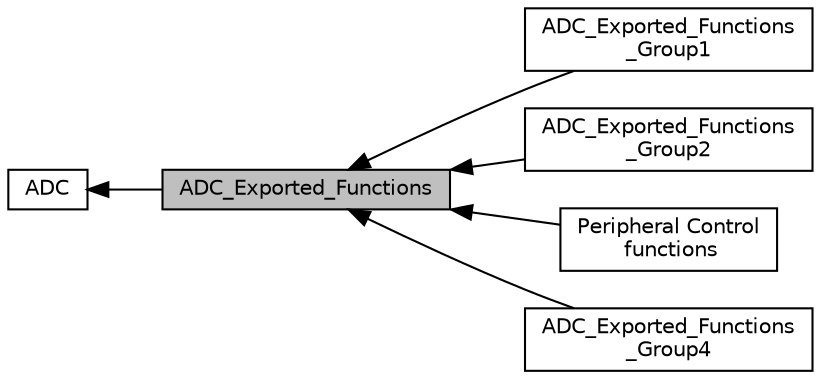 digraph "ADC_Exported_Functions"
{
  edge [fontname="Helvetica",fontsize="10",labelfontname="Helvetica",labelfontsize="10"];
  node [fontname="Helvetica",fontsize="10",shape=box];
  rankdir=LR;
  Node1 [label="ADC_Exported_Functions",height=0.2,width=0.4,color="black", fillcolor="grey75", style="filled", fontcolor="black",tooltip=" "];
  Node2 [label="ADC",height=0.2,width=0.4,color="black", fillcolor="white", style="filled",URL="$group__ADC.html",tooltip="ADC HAL module driver."];
  Node3 [label="ADC_Exported_Functions\l_Group1",height=0.2,width=0.4,color="black", fillcolor="white", style="filled",URL="$group__ADC__Exported__Functions__Group1.html",tooltip="Initialization and Configuration functions."];
  Node4 [label="ADC_Exported_Functions\l_Group2",height=0.2,width=0.4,color="black", fillcolor="white", style="filled",URL="$group__ADC__Exported__Functions__Group2.html",tooltip="IO operation functions."];
  Node5 [label="Peripheral Control\l functions",height=0.2,width=0.4,color="black", fillcolor="white", style="filled",URL="$group__ADC__Exported__Functions__Group3.html",tooltip="Peripheral Control functions."];
  Node6 [label="ADC_Exported_Functions\l_Group4",height=0.2,width=0.4,color="black", fillcolor="white", style="filled",URL="$group__ADC__Exported__Functions__Group4.html",tooltip=" "];
  Node2->Node1 [shape=plaintext, dir="back", style="solid"];
  Node1->Node3 [shape=plaintext, dir="back", style="solid"];
  Node1->Node4 [shape=plaintext, dir="back", style="solid"];
  Node1->Node5 [shape=plaintext, dir="back", style="solid"];
  Node1->Node6 [shape=plaintext, dir="back", style="solid"];
}
